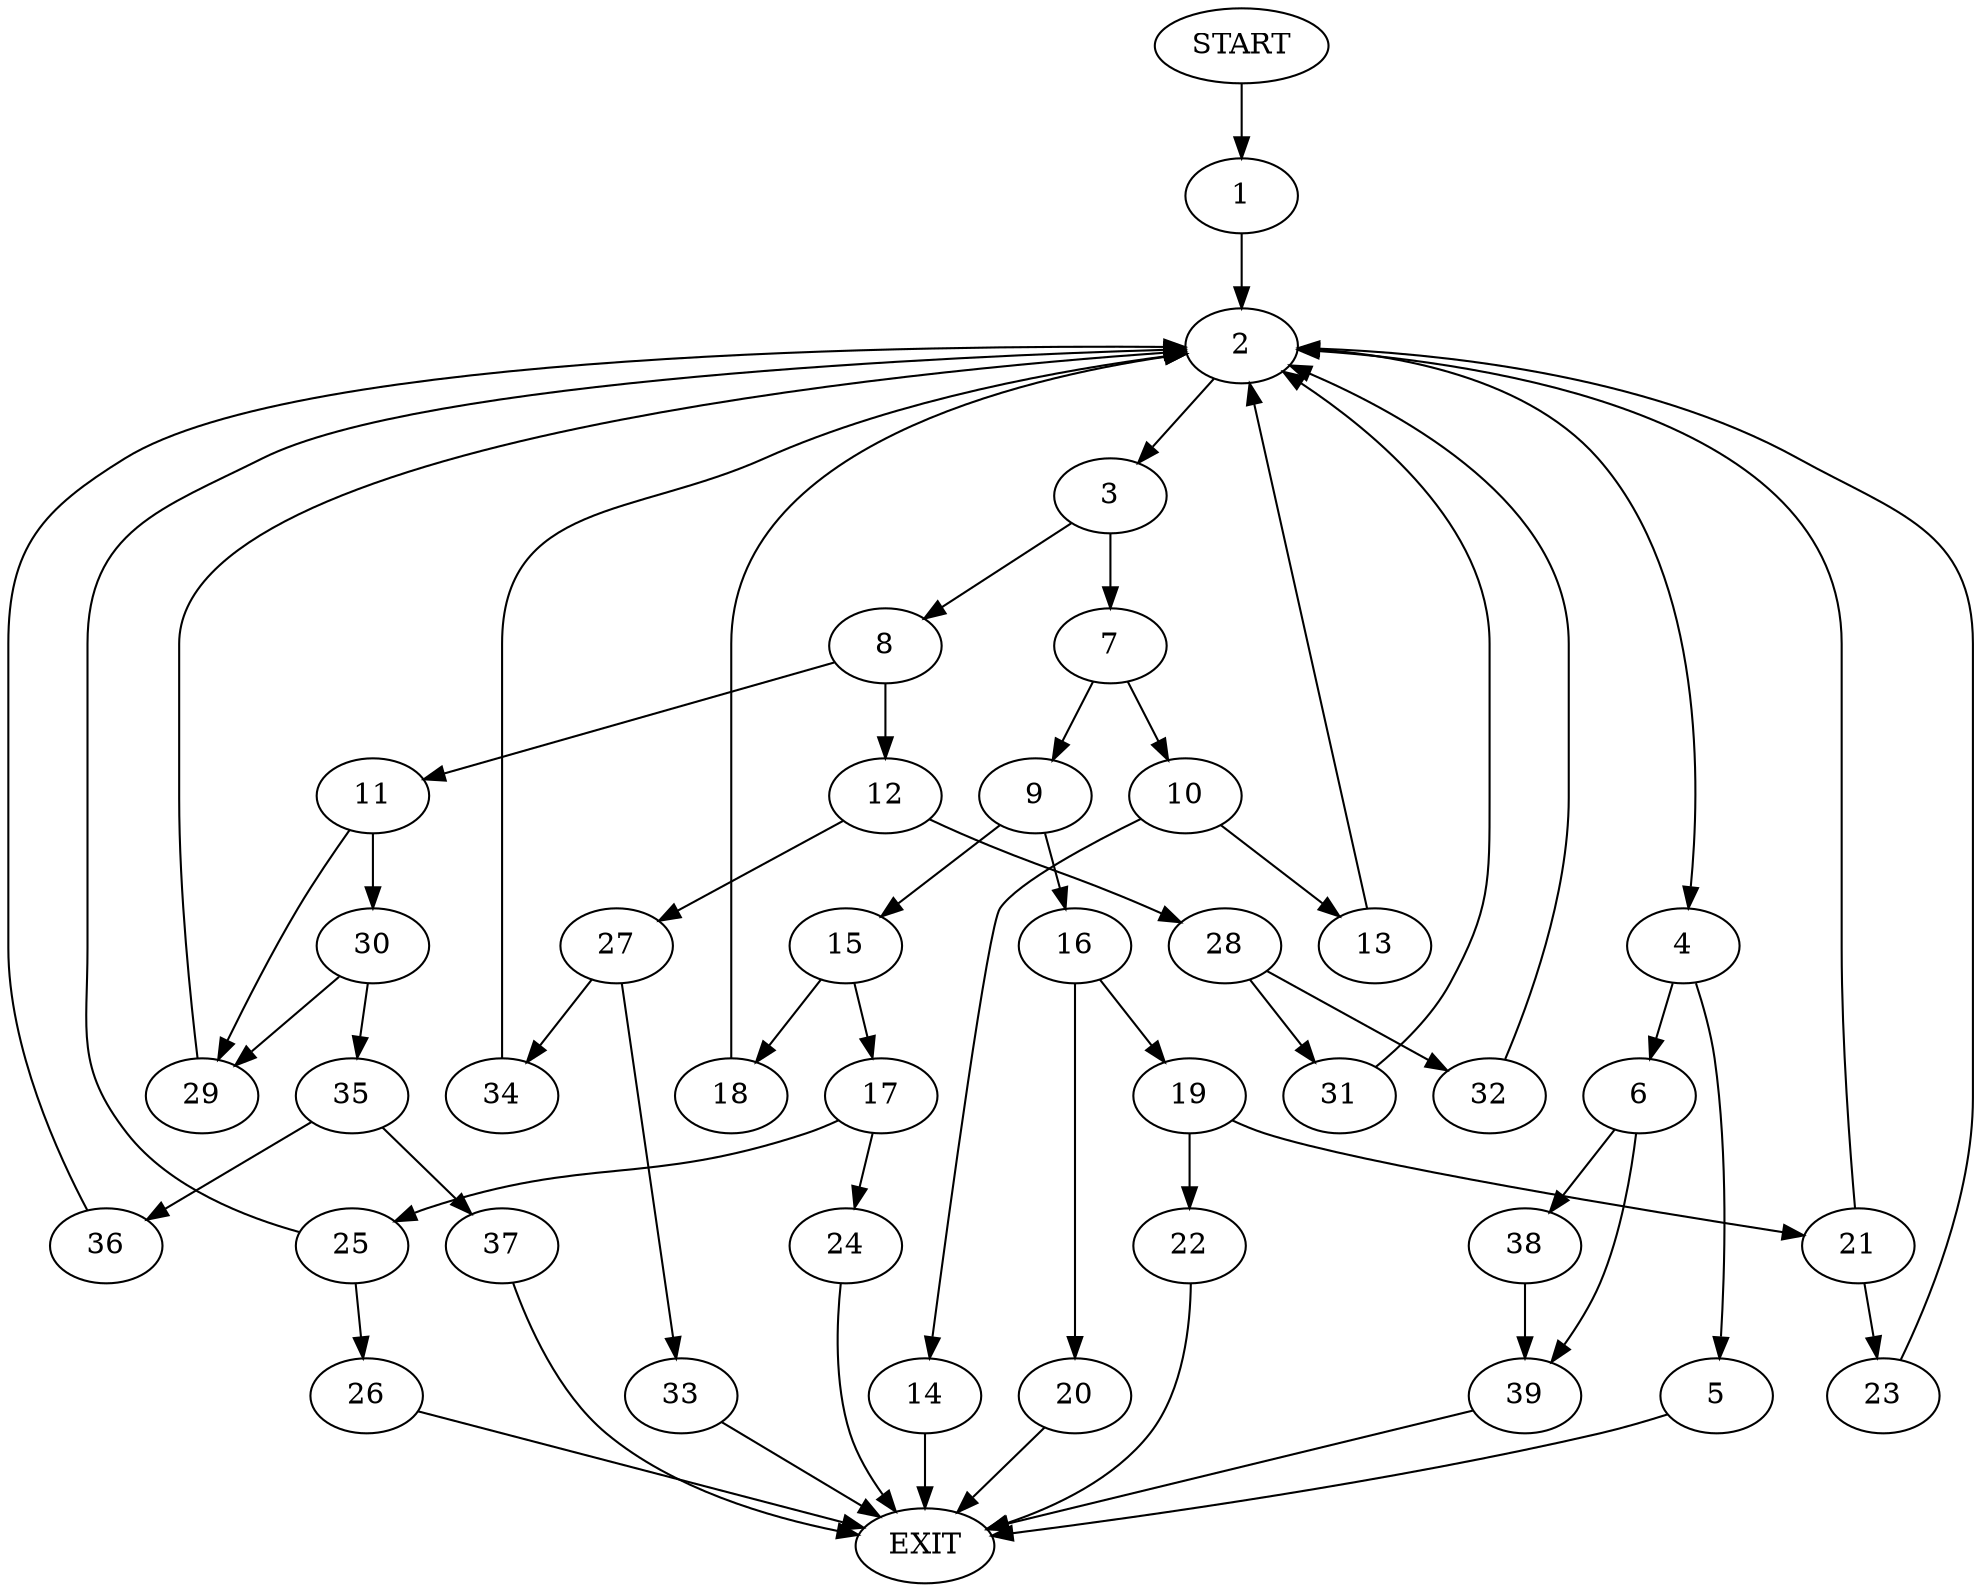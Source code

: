 digraph {
0 [label="START"]
40 [label="EXIT"]
0 -> 1
1 -> 2
2 -> 3
2 -> 4
4 -> 5
4 -> 6
3 -> 7
3 -> 8
7 -> 9
7 -> 10
8 -> 11
8 -> 12
10 -> 13
10 -> 14
9 -> 15
9 -> 16
13 -> 2
14 -> 40
15 -> 17
15 -> 18
16 -> 19
16 -> 20
20 -> 40
19 -> 21
19 -> 22
22 -> 40
21 -> 23
21 -> 2
23 -> 2
18 -> 2
17 -> 24
17 -> 25
24 -> 40
25 -> 26
25 -> 2
26 -> 40
12 -> 27
12 -> 28
11 -> 29
11 -> 30
28 -> 31
28 -> 32
27 -> 33
27 -> 34
33 -> 40
34 -> 2
32 -> 2
31 -> 2
29 -> 2
30 -> 29
30 -> 35
35 -> 36
35 -> 37
37 -> 40
36 -> 2
6 -> 38
6 -> 39
5 -> 40
38 -> 39
39 -> 40
}
